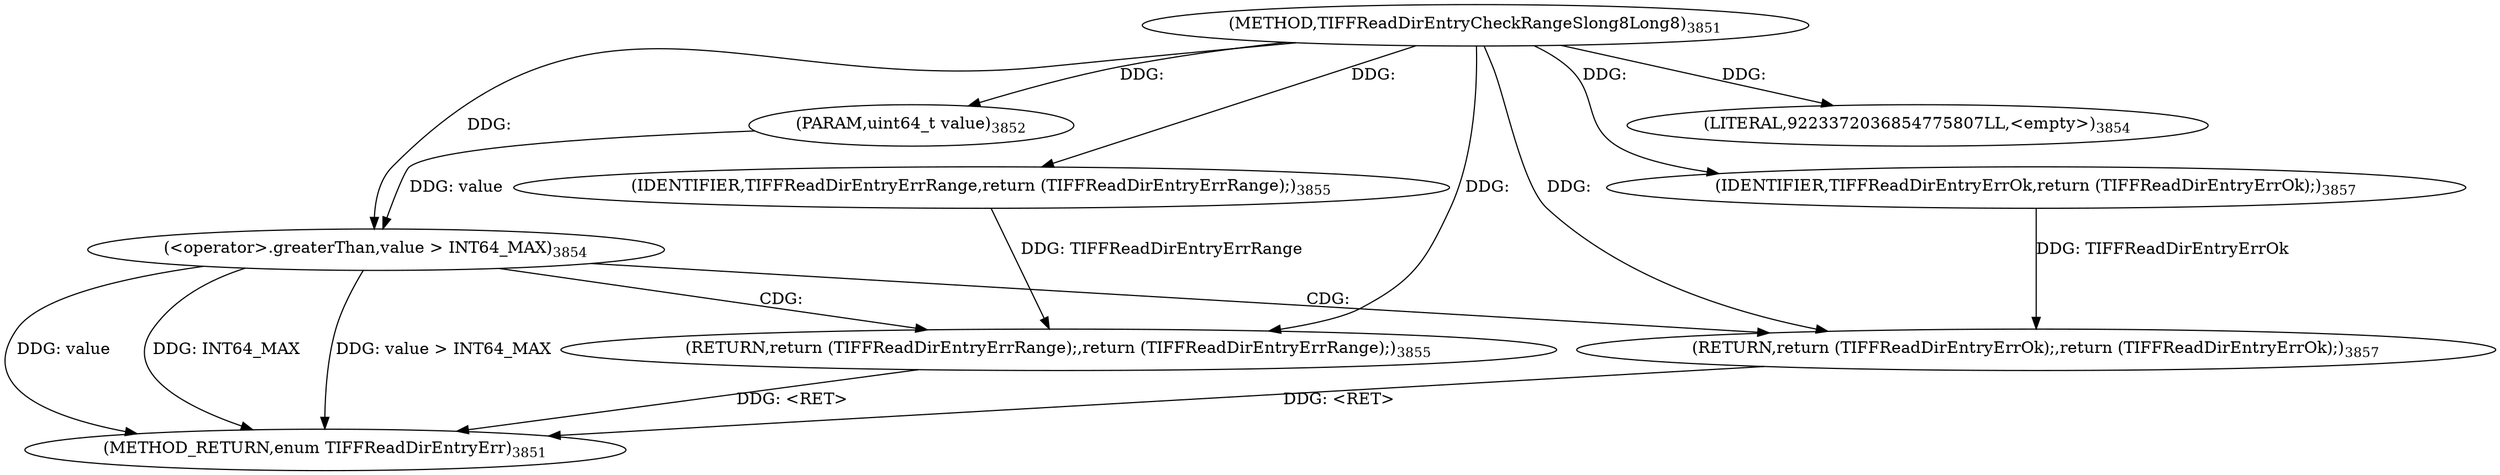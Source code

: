 digraph "TIFFReadDirEntryCheckRangeSlong8Long8" {  
"87979" [label = <(METHOD,TIFFReadDirEntryCheckRangeSlong8Long8)<SUB>3851</SUB>> ]
"87995" [label = <(METHOD_RETURN,enum TIFFReadDirEntryErr)<SUB>3851</SUB>> ]
"87980" [label = <(PARAM,uint64_t value)<SUB>3852</SUB>> ]
"87983" [label = <(&lt;operator&gt;.greaterThan,value &gt; INT64_MAX)<SUB>3854</SUB>> ]
"87989" [label = <(RETURN,return (TIFFReadDirEntryErrRange);,return (TIFFReadDirEntryErrRange);)<SUB>3855</SUB>> ]
"87990" [label = <(IDENTIFIER,TIFFReadDirEntryErrRange,return (TIFFReadDirEntryErrRange);)<SUB>3855</SUB>> ]
"87993" [label = <(RETURN,return (TIFFReadDirEntryErrOk);,return (TIFFReadDirEntryErrOk);)<SUB>3857</SUB>> ]
"87987" [label = <(LITERAL,9223372036854775807LL,&lt;empty&gt;)<SUB>3854</SUB>> ]
"87994" [label = <(IDENTIFIER,TIFFReadDirEntryErrOk,return (TIFFReadDirEntryErrOk);)<SUB>3857</SUB>> ]
  "87989" -> "87995"  [ label = "DDG: &lt;RET&gt;"] 
  "87993" -> "87995"  [ label = "DDG: &lt;RET&gt;"] 
  "87983" -> "87995"  [ label = "DDG: value"] 
  "87983" -> "87995"  [ label = "DDG: INT64_MAX"] 
  "87983" -> "87995"  [ label = "DDG: value &gt; INT64_MAX"] 
  "87979" -> "87980"  [ label = "DDG: "] 
  "87980" -> "87983"  [ label = "DDG: value"] 
  "87979" -> "87983"  [ label = "DDG: "] 
  "87990" -> "87989"  [ label = "DDG: TIFFReadDirEntryErrRange"] 
  "87979" -> "87989"  [ label = "DDG: "] 
  "87979" -> "87990"  [ label = "DDG: "] 
  "87994" -> "87993"  [ label = "DDG: TIFFReadDirEntryErrOk"] 
  "87979" -> "87993"  [ label = "DDG: "] 
  "87979" -> "87987"  [ label = "DDG: "] 
  "87979" -> "87994"  [ label = "DDG: "] 
  "87983" -> "87989"  [ label = "CDG: "] 
  "87983" -> "87993"  [ label = "CDG: "] 
}
